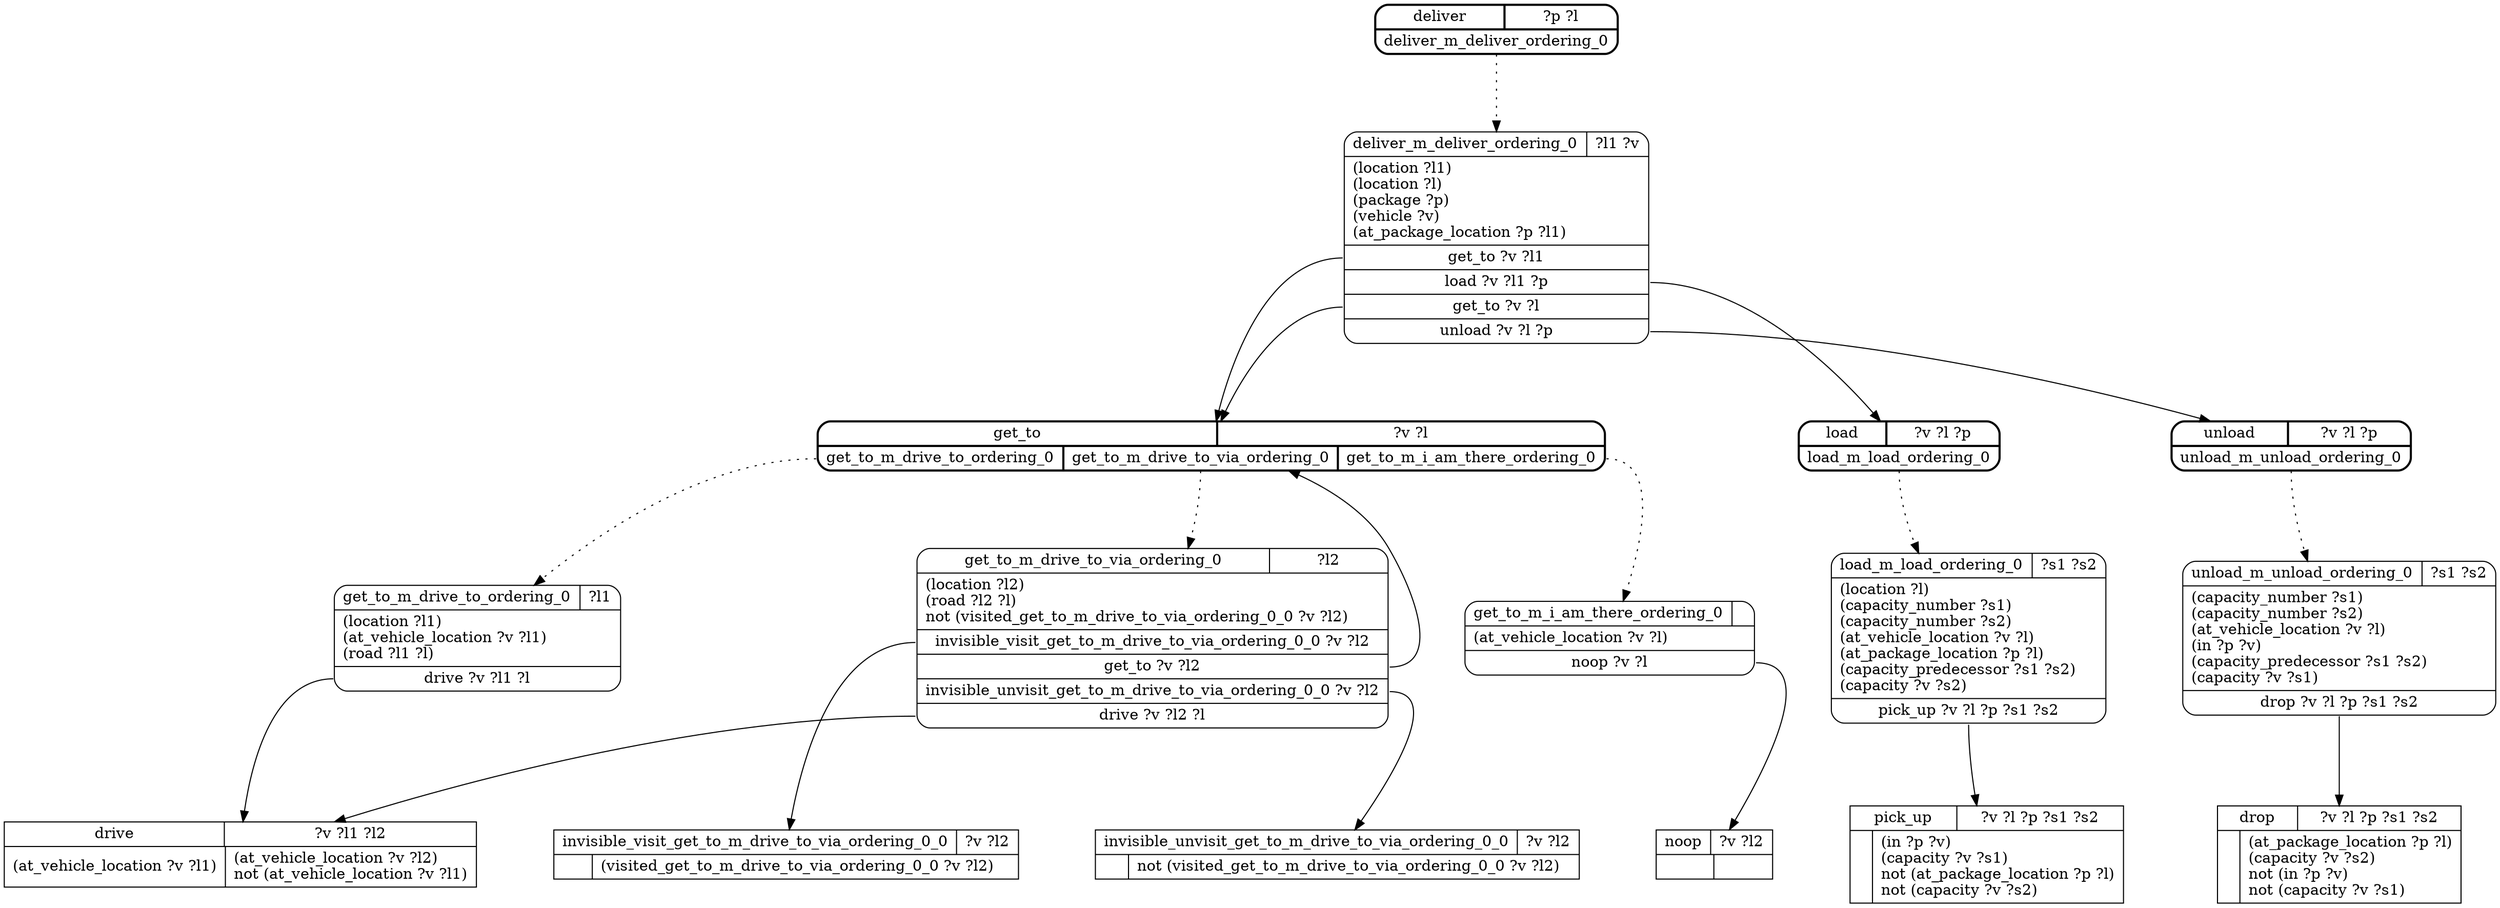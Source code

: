 // Generated by Hype
digraph "domain_htn" {
  nodesep=1
  ranksep=1
  // Operators
  node [shape=record]
  "drive" [
    label="{{\N|?v ?l1 ?l2}|{(at_vehicle_location ?v ?l1)\l|(at_vehicle_location ?v ?l2)\lnot (at_vehicle_location ?v ?l1)\l}}"
  ]
  "noop" [
    label="{{\N|?v ?l2}|{|}}"
  ]
  "pick_up" [
    label="{{\N|?v ?l ?p ?s1 ?s2}|{|(in ?p ?v)\l(capacity ?v ?s1)\lnot (at_package_location ?p ?l)\lnot (capacity ?v ?s2)\l}}"
  ]
  "drop" [
    label="{{\N|?v ?l ?p ?s1 ?s2}|{|(at_package_location ?p ?l)\l(capacity ?v ?s2)\lnot (in ?p ?v)\lnot (capacity ?v ?s1)\l}}"
  ]
  "invisible_visit_get_to_m_drive_to_via_ordering_0_0" [
    label="{{\N|?v ?l2}|{|(visited_get_to_m_drive_to_via_ordering_0_0 ?v ?l2)\l}}"
  ]
  "invisible_unvisit_get_to_m_drive_to_via_ordering_0_0" [
    label="{{\N|?v ?l2}|{|not (visited_get_to_m_drive_to_via_ordering_0_0 ?v ?l2)\l}}"
  ]
  // Methods
  node [shape=Mrecord]
  "deliver" [
    style=bold
    label="{{\N|?p ?l}|{<0>deliver_m_deliver_ordering_0}}"
  ]
  "deliver_m_deliver_ordering_0" [
    label="{{\N|?l1 ?v}|(location ?l1)\l(location ?l)\l(package ?p)\l(vehicle ?v)\l(at_package_location ?p ?l1)\l|<0>get_to ?v ?l1|<1>load ?v ?l1 ?p|<2>get_to ?v ?l|<3>unload ?v ?l ?p}"
  ]
  "deliver":0 -> "deliver_m_deliver_ordering_0" [style=dotted]
  "deliver_m_deliver_ordering_0":0 -> "get_to"
  "deliver_m_deliver_ordering_0":1 -> "load"
  "deliver_m_deliver_ordering_0":2 -> "get_to"
  "deliver_m_deliver_ordering_0":3 -> "unload"
  "get_to" [
    style=bold
    label="{{\N|?v ?l}|{<0>get_to_m_drive_to_ordering_0|<1>get_to_m_drive_to_via_ordering_0|<2>get_to_m_i_am_there_ordering_0}}"
  ]
  "get_to_m_drive_to_ordering_0" [
    label="{{\N|?l1}|(location ?l1)\l(at_vehicle_location ?v ?l1)\l(road ?l1 ?l)\l|<0>drive ?v ?l1 ?l}"
  ]
  "get_to":0 -> "get_to_m_drive_to_ordering_0" [style=dotted]
  "get_to_m_drive_to_ordering_0":0 -> "drive"
  "get_to_m_drive_to_via_ordering_0" [
    label="{{\N|?l2}|(location ?l2)\l(road ?l2 ?l)\lnot (visited_get_to_m_drive_to_via_ordering_0_0 ?v ?l2)\l|<0>invisible_visit_get_to_m_drive_to_via_ordering_0_0 ?v ?l2|<1>get_to ?v ?l2|<2>invisible_unvisit_get_to_m_drive_to_via_ordering_0_0 ?v ?l2|<3>drive ?v ?l2 ?l}"
  ]
  "get_to":1 -> "get_to_m_drive_to_via_ordering_0" [style=dotted]
  "get_to_m_drive_to_via_ordering_0":0 -> "invisible_visit_get_to_m_drive_to_via_ordering_0_0"
  "get_to_m_drive_to_via_ordering_0":1 -> "get_to"
  "get_to_m_drive_to_via_ordering_0":2 -> "invisible_unvisit_get_to_m_drive_to_via_ordering_0_0"
  "get_to_m_drive_to_via_ordering_0":3 -> "drive"
  "get_to_m_i_am_there_ordering_0" [
    label="{{\N|}|(at_vehicle_location ?v ?l)\l|<0>noop ?v ?l}"
  ]
  "get_to":2 -> "get_to_m_i_am_there_ordering_0" [style=dotted]
  "get_to_m_i_am_there_ordering_0":0 -> "noop"
  "load" [
    style=bold
    label="{{\N|?v ?l ?p}|{<0>load_m_load_ordering_0}}"
  ]
  "load_m_load_ordering_0" [
    label="{{\N|?s1 ?s2}|(location ?l)\l(capacity_number ?s1)\l(capacity_number ?s2)\l(at_vehicle_location ?v ?l)\l(at_package_location ?p ?l)\l(capacity_predecessor ?s1 ?s2)\l(capacity ?v ?s2)\l|<0>pick_up ?v ?l ?p ?s1 ?s2}"
  ]
  "load":0 -> "load_m_load_ordering_0" [style=dotted]
  "load_m_load_ordering_0":0 -> "pick_up"
  "unload" [
    style=bold
    label="{{\N|?v ?l ?p}|{<0>unload_m_unload_ordering_0}}"
  ]
  "unload_m_unload_ordering_0" [
    label="{{\N|?s1 ?s2}|(capacity_number ?s1)\l(capacity_number ?s2)\l(at_vehicle_location ?v ?l)\l(in ?p ?v)\l(capacity_predecessor ?s1 ?s2)\l(capacity ?v ?s1)\l|<0>drop ?v ?l ?p ?s1 ?s2}"
  ]
  "unload":0 -> "unload_m_unload_ordering_0" [style=dotted]
  "unload_m_unload_ordering_0":0 -> "drop"
}